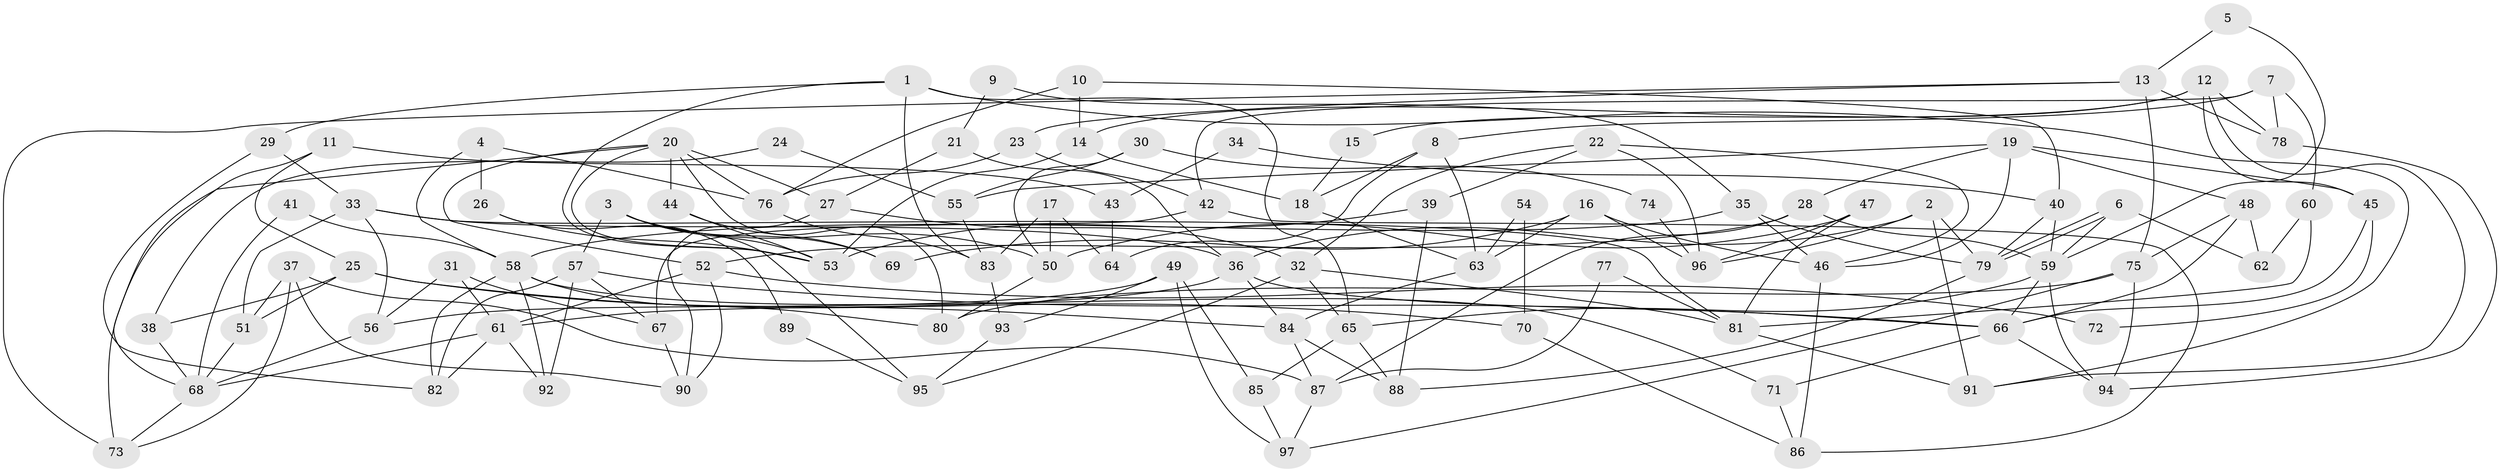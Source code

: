// coarse degree distribution, {5: 0.11940298507462686, 7: 0.13432835820895522, 2: 0.11940298507462686, 4: 0.2835820895522388, 3: 0.16417910447761194, 9: 0.029850746268656716, 14: 0.029850746268656716, 6: 0.08955223880597014, 8: 0.029850746268656716}
// Generated by graph-tools (version 1.1) at 2025/18/03/04/25 18:18:34]
// undirected, 97 vertices, 194 edges
graph export_dot {
graph [start="1"]
  node [color=gray90,style=filled];
  1;
  2;
  3;
  4;
  5;
  6;
  7;
  8;
  9;
  10;
  11;
  12;
  13;
  14;
  15;
  16;
  17;
  18;
  19;
  20;
  21;
  22;
  23;
  24;
  25;
  26;
  27;
  28;
  29;
  30;
  31;
  32;
  33;
  34;
  35;
  36;
  37;
  38;
  39;
  40;
  41;
  42;
  43;
  44;
  45;
  46;
  47;
  48;
  49;
  50;
  51;
  52;
  53;
  54;
  55;
  56;
  57;
  58;
  59;
  60;
  61;
  62;
  63;
  64;
  65;
  66;
  67;
  68;
  69;
  70;
  71;
  72;
  73;
  74;
  75;
  76;
  77;
  78;
  79;
  80;
  81;
  82;
  83;
  84;
  85;
  86;
  87;
  88;
  89;
  90;
  91;
  92;
  93;
  94;
  95;
  96;
  97;
  1 -- 91;
  1 -- 65;
  1 -- 29;
  1 -- 53;
  1 -- 83;
  2 -- 96;
  2 -- 79;
  2 -- 36;
  2 -- 91;
  3 -- 57;
  3 -- 53;
  3 -- 50;
  3 -- 69;
  3 -- 95;
  4 -- 76;
  4 -- 58;
  4 -- 26;
  5 -- 13;
  5 -- 59;
  6 -- 79;
  6 -- 79;
  6 -- 59;
  6 -- 62;
  7 -- 60;
  7 -- 78;
  7 -- 8;
  7 -- 42;
  8 -- 63;
  8 -- 18;
  8 -- 64;
  9 -- 35;
  9 -- 21;
  10 -- 76;
  10 -- 14;
  10 -- 40;
  11 -- 25;
  11 -- 68;
  11 -- 43;
  12 -- 91;
  12 -- 45;
  12 -- 14;
  12 -- 15;
  12 -- 78;
  13 -- 75;
  13 -- 73;
  13 -- 23;
  13 -- 78;
  14 -- 18;
  14 -- 53;
  15 -- 18;
  16 -- 96;
  16 -- 69;
  16 -- 46;
  16 -- 63;
  17 -- 50;
  17 -- 83;
  17 -- 64;
  18 -- 63;
  19 -- 28;
  19 -- 48;
  19 -- 45;
  19 -- 46;
  19 -- 55;
  20 -- 52;
  20 -- 53;
  20 -- 27;
  20 -- 44;
  20 -- 73;
  20 -- 76;
  20 -- 80;
  21 -- 27;
  21 -- 36;
  22 -- 46;
  22 -- 32;
  22 -- 39;
  22 -- 96;
  23 -- 42;
  23 -- 76;
  24 -- 38;
  24 -- 55;
  25 -- 51;
  25 -- 84;
  25 -- 38;
  25 -- 70;
  26 -- 53;
  26 -- 89;
  27 -- 90;
  27 -- 32;
  28 -- 87;
  28 -- 59;
  28 -- 52;
  29 -- 33;
  29 -- 82;
  30 -- 50;
  30 -- 55;
  30 -- 74;
  31 -- 67;
  31 -- 61;
  31 -- 56;
  32 -- 65;
  32 -- 81;
  32 -- 95;
  33 -- 36;
  33 -- 56;
  33 -- 51;
  33 -- 81;
  34 -- 43;
  34 -- 40;
  35 -- 79;
  35 -- 46;
  35 -- 58;
  36 -- 61;
  36 -- 66;
  36 -- 84;
  37 -- 87;
  37 -- 73;
  37 -- 51;
  37 -- 90;
  38 -- 68;
  39 -- 53;
  39 -- 88;
  40 -- 59;
  40 -- 79;
  41 -- 68;
  41 -- 58;
  42 -- 67;
  42 -- 86;
  43 -- 64;
  44 -- 53;
  44 -- 69;
  45 -- 66;
  45 -- 72;
  46 -- 86;
  47 -- 81;
  47 -- 50;
  47 -- 96;
  48 -- 75;
  48 -- 66;
  48 -- 62;
  49 -- 93;
  49 -- 85;
  49 -- 56;
  49 -- 97;
  50 -- 80;
  51 -- 68;
  52 -- 61;
  52 -- 72;
  52 -- 90;
  54 -- 63;
  54 -- 70;
  55 -- 83;
  56 -- 68;
  57 -- 92;
  57 -- 66;
  57 -- 67;
  57 -- 82;
  58 -- 82;
  58 -- 71;
  58 -- 80;
  58 -- 92;
  59 -- 94;
  59 -- 66;
  59 -- 65;
  60 -- 62;
  60 -- 81;
  61 -- 82;
  61 -- 68;
  61 -- 92;
  63 -- 84;
  65 -- 88;
  65 -- 85;
  66 -- 71;
  66 -- 94;
  67 -- 90;
  68 -- 73;
  70 -- 86;
  71 -- 86;
  74 -- 96;
  75 -- 80;
  75 -- 94;
  75 -- 97;
  76 -- 83;
  77 -- 81;
  77 -- 87;
  78 -- 94;
  79 -- 88;
  81 -- 91;
  83 -- 93;
  84 -- 88;
  84 -- 87;
  85 -- 97;
  87 -- 97;
  89 -- 95;
  93 -- 95;
}
